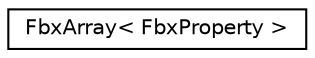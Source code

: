 digraph "クラス階層図"
{
  edge [fontname="Helvetica",fontsize="10",labelfontname="Helvetica",labelfontsize="10"];
  node [fontname="Helvetica",fontsize="10",shape=record];
  rankdir="LR";
  Node0 [label="FbxArray\< FbxProperty \>",height=0.2,width=0.4,color="black", fillcolor="white", style="filled",URL="$class_fbx_array.html"];
}
